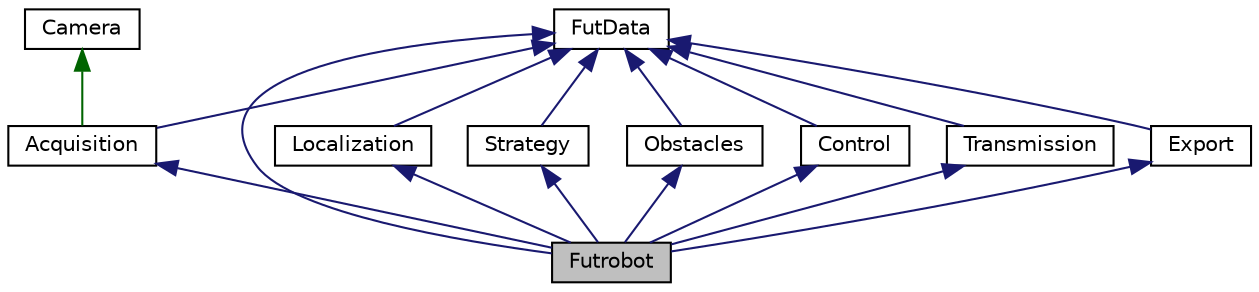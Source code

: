 digraph "Futrobot"
{
  edge [fontname="Helvetica",fontsize="10",labelfontname="Helvetica",labelfontsize="10"];
  node [fontname="Helvetica",fontsize="10",shape=record];
  Node1 [label="Futrobot",height=0.2,width=0.4,color="black", fillcolor="grey75", style="filled", fontcolor="black"];
  Node2 -> Node1 [dir="back",color="midnightblue",fontsize="10",style="solid"];
  Node2 [label="Acquisition",height=0.2,width=0.4,color="black", fillcolor="white", style="filled",URL="$classAcquisition.html"];
  Node3 -> Node2 [dir="back",color="midnightblue",fontsize="10",style="solid"];
  Node3 [label="FutData",height=0.2,width=0.4,color="black", fillcolor="white", style="filled",URL="$classFutData.html"];
  Node4 -> Node2 [dir="back",color="darkgreen",fontsize="10",style="solid"];
  Node4 [label="Camera",height=0.2,width=0.4,color="black", fillcolor="white", style="filled",URL="$classCamera.html"];
  Node5 -> Node1 [dir="back",color="midnightblue",fontsize="10",style="solid"];
  Node5 [label="Localization",height=0.2,width=0.4,color="black", fillcolor="white", style="filled",URL="$classLocalization.html"];
  Node3 -> Node5 [dir="back",color="midnightblue",fontsize="10",style="solid"];
  Node6 -> Node1 [dir="back",color="midnightblue",fontsize="10",style="solid"];
  Node6 [label="Strategy",height=0.2,width=0.4,color="black", fillcolor="white", style="filled",URL="$classStrategy.html"];
  Node3 -> Node6 [dir="back",color="midnightblue",fontsize="10",style="solid"];
  Node7 -> Node1 [dir="back",color="midnightblue",fontsize="10",style="solid"];
  Node7 [label="Obstacles",height=0.2,width=0.4,color="black", fillcolor="white", style="filled",URL="$classObstacles.html"];
  Node3 -> Node7 [dir="back",color="midnightblue",fontsize="10",style="solid"];
  Node8 -> Node1 [dir="back",color="midnightblue",fontsize="10",style="solid"];
  Node8 [label="Control",height=0.2,width=0.4,color="black", fillcolor="white", style="filled",URL="$classControl.html"];
  Node3 -> Node8 [dir="back",color="midnightblue",fontsize="10",style="solid"];
  Node9 -> Node1 [dir="back",color="midnightblue",fontsize="10",style="solid"];
  Node9 [label="Transmission",height=0.2,width=0.4,color="black", fillcolor="white", style="filled",URL="$classTransmission.html"];
  Node3 -> Node9 [dir="back",color="midnightblue",fontsize="10",style="solid"];
  Node10 -> Node1 [dir="back",color="midnightblue",fontsize="10",style="solid"];
  Node10 [label="Export",height=0.2,width=0.4,color="black", fillcolor="white", style="filled",URL="$classExport.html"];
  Node3 -> Node10 [dir="back",color="midnightblue",fontsize="10",style="solid"];
  Node3 -> Node1 [dir="back",color="midnightblue",fontsize="10",style="solid"];
}
